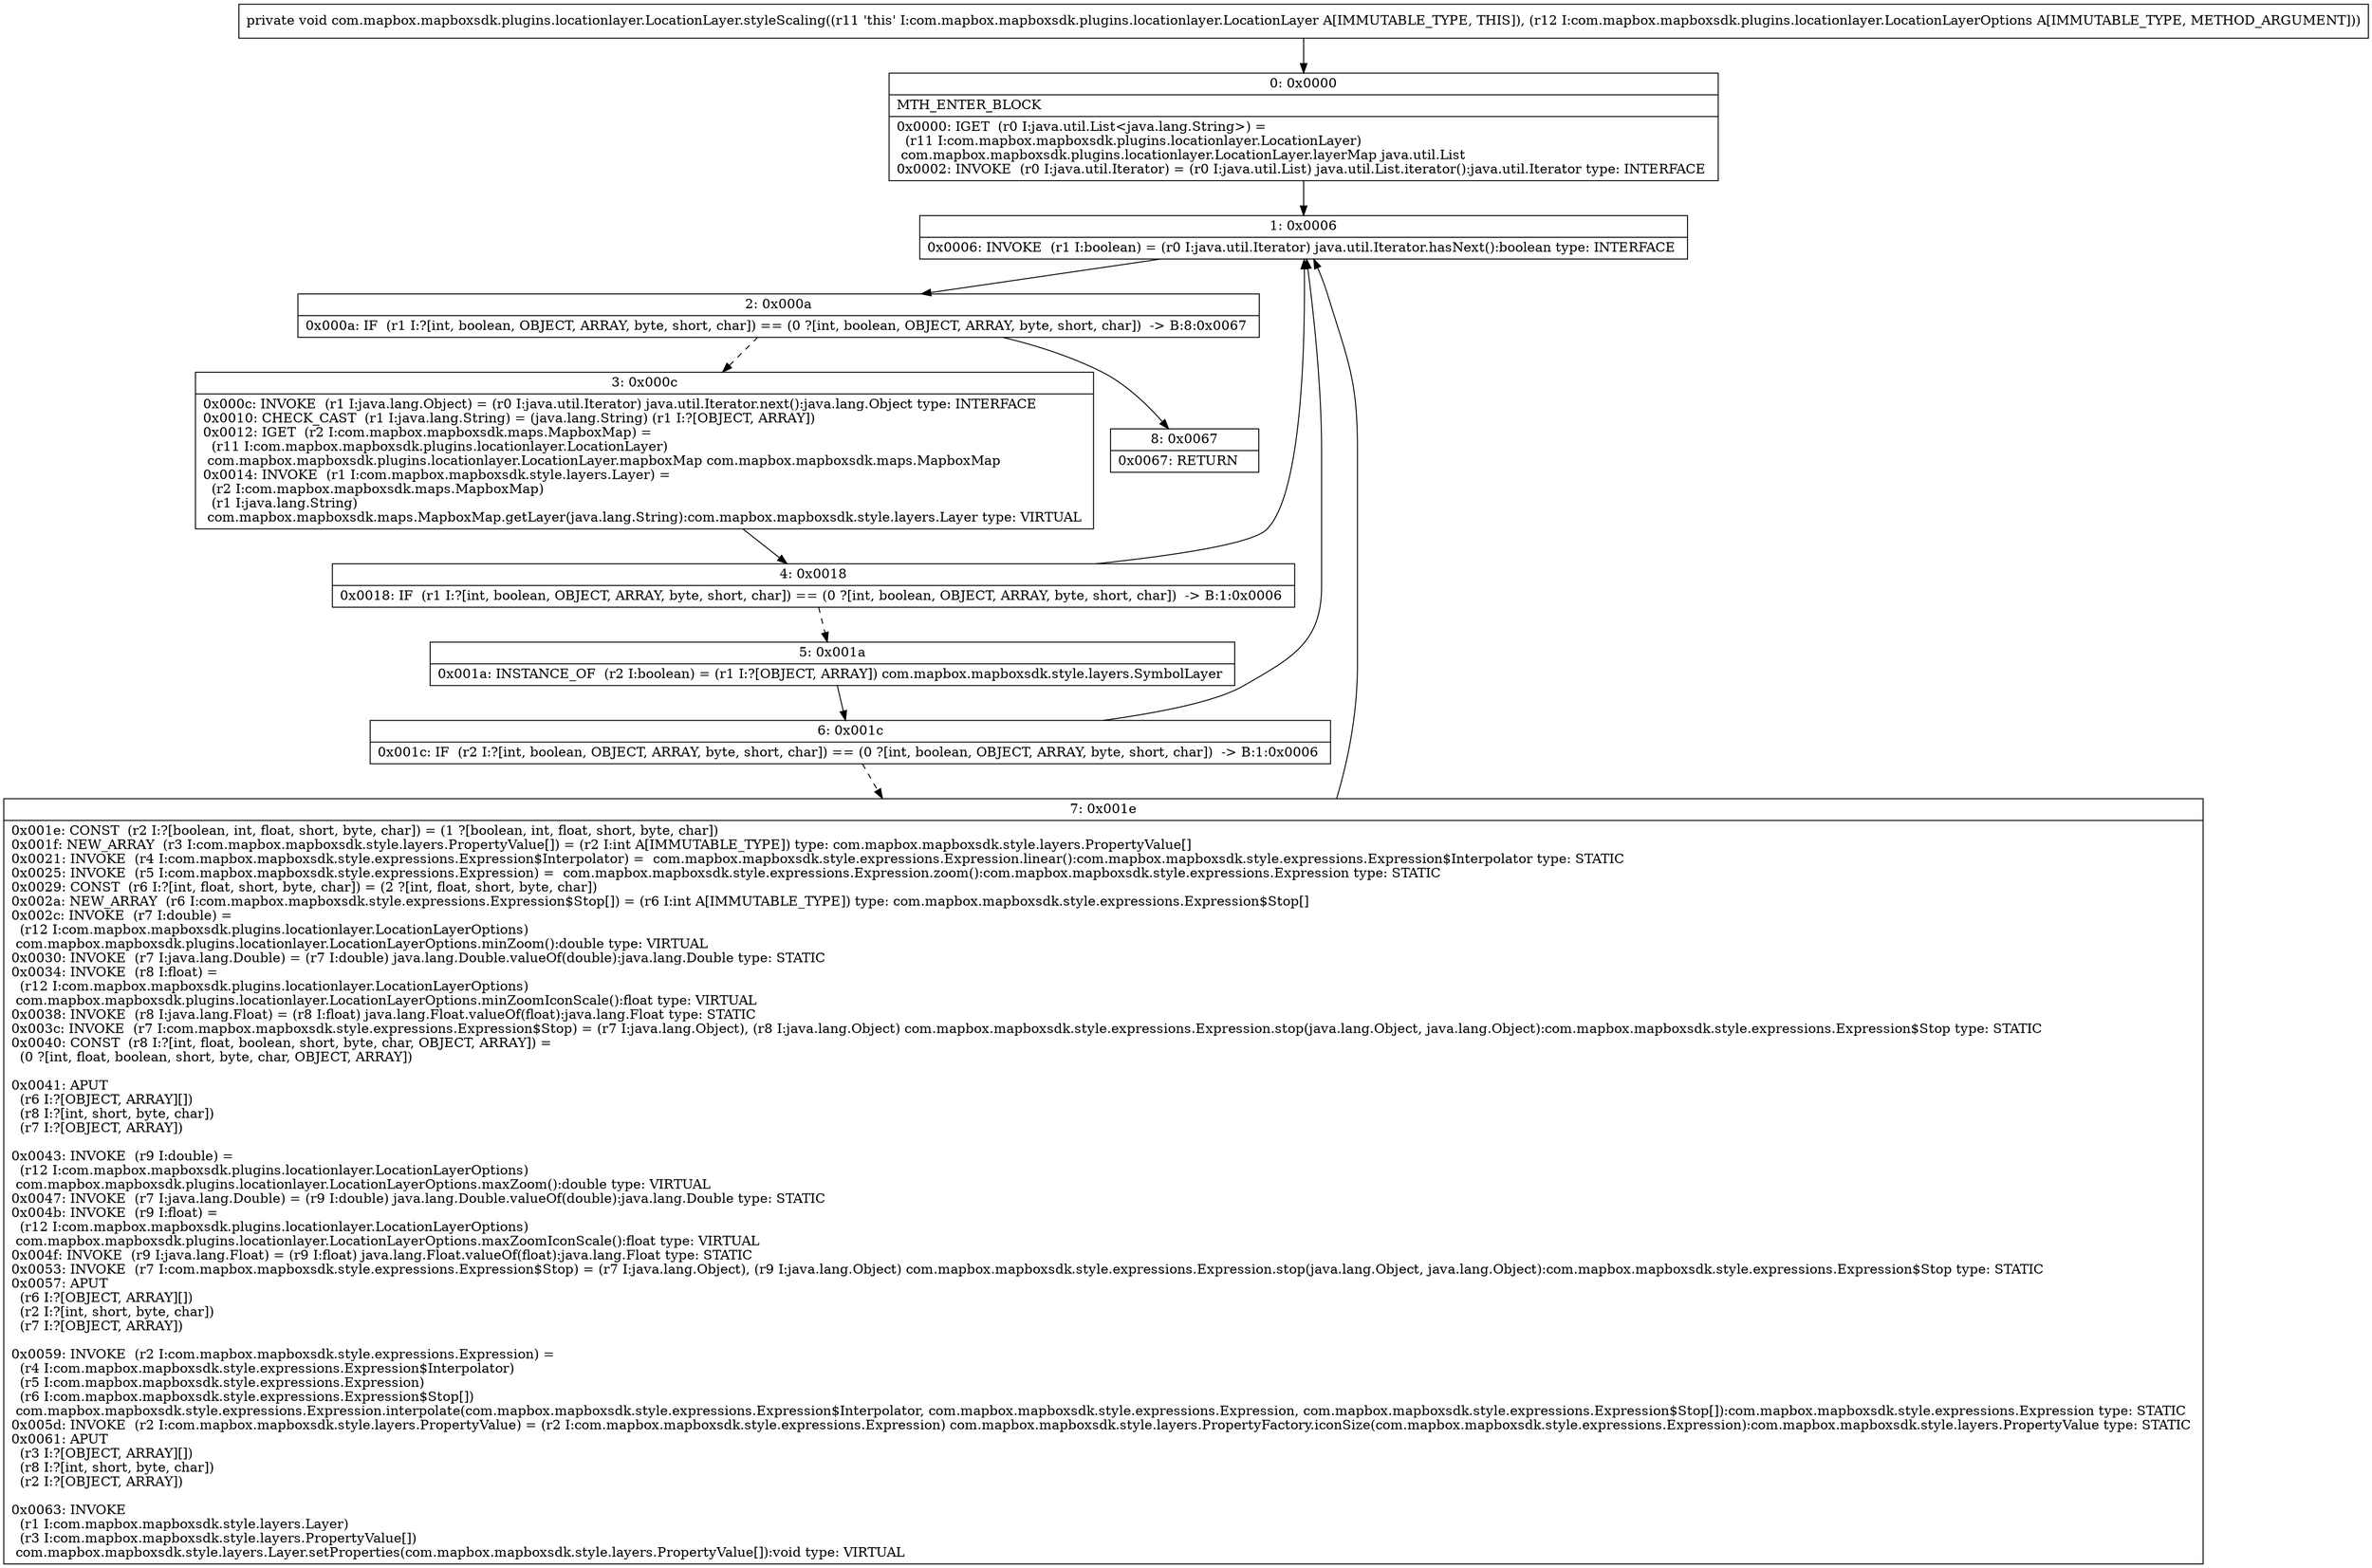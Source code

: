 digraph "CFG forcom.mapbox.mapboxsdk.plugins.locationlayer.LocationLayer.styleScaling(Lcom\/mapbox\/mapboxsdk\/plugins\/locationlayer\/LocationLayerOptions;)V" {
Node_0 [shape=record,label="{0\:\ 0x0000|MTH_ENTER_BLOCK\l|0x0000: IGET  (r0 I:java.util.List\<java.lang.String\>) = \l  (r11 I:com.mapbox.mapboxsdk.plugins.locationlayer.LocationLayer)\l com.mapbox.mapboxsdk.plugins.locationlayer.LocationLayer.layerMap java.util.List \l0x0002: INVOKE  (r0 I:java.util.Iterator) = (r0 I:java.util.List) java.util.List.iterator():java.util.Iterator type: INTERFACE \l}"];
Node_1 [shape=record,label="{1\:\ 0x0006|0x0006: INVOKE  (r1 I:boolean) = (r0 I:java.util.Iterator) java.util.Iterator.hasNext():boolean type: INTERFACE \l}"];
Node_2 [shape=record,label="{2\:\ 0x000a|0x000a: IF  (r1 I:?[int, boolean, OBJECT, ARRAY, byte, short, char]) == (0 ?[int, boolean, OBJECT, ARRAY, byte, short, char])  \-\> B:8:0x0067 \l}"];
Node_3 [shape=record,label="{3\:\ 0x000c|0x000c: INVOKE  (r1 I:java.lang.Object) = (r0 I:java.util.Iterator) java.util.Iterator.next():java.lang.Object type: INTERFACE \l0x0010: CHECK_CAST  (r1 I:java.lang.String) = (java.lang.String) (r1 I:?[OBJECT, ARRAY]) \l0x0012: IGET  (r2 I:com.mapbox.mapboxsdk.maps.MapboxMap) = \l  (r11 I:com.mapbox.mapboxsdk.plugins.locationlayer.LocationLayer)\l com.mapbox.mapboxsdk.plugins.locationlayer.LocationLayer.mapboxMap com.mapbox.mapboxsdk.maps.MapboxMap \l0x0014: INVOKE  (r1 I:com.mapbox.mapboxsdk.style.layers.Layer) = \l  (r2 I:com.mapbox.mapboxsdk.maps.MapboxMap)\l  (r1 I:java.lang.String)\l com.mapbox.mapboxsdk.maps.MapboxMap.getLayer(java.lang.String):com.mapbox.mapboxsdk.style.layers.Layer type: VIRTUAL \l}"];
Node_4 [shape=record,label="{4\:\ 0x0018|0x0018: IF  (r1 I:?[int, boolean, OBJECT, ARRAY, byte, short, char]) == (0 ?[int, boolean, OBJECT, ARRAY, byte, short, char])  \-\> B:1:0x0006 \l}"];
Node_5 [shape=record,label="{5\:\ 0x001a|0x001a: INSTANCE_OF  (r2 I:boolean) = (r1 I:?[OBJECT, ARRAY]) com.mapbox.mapboxsdk.style.layers.SymbolLayer \l}"];
Node_6 [shape=record,label="{6\:\ 0x001c|0x001c: IF  (r2 I:?[int, boolean, OBJECT, ARRAY, byte, short, char]) == (0 ?[int, boolean, OBJECT, ARRAY, byte, short, char])  \-\> B:1:0x0006 \l}"];
Node_7 [shape=record,label="{7\:\ 0x001e|0x001e: CONST  (r2 I:?[boolean, int, float, short, byte, char]) = (1 ?[boolean, int, float, short, byte, char]) \l0x001f: NEW_ARRAY  (r3 I:com.mapbox.mapboxsdk.style.layers.PropertyValue[]) = (r2 I:int A[IMMUTABLE_TYPE]) type: com.mapbox.mapboxsdk.style.layers.PropertyValue[] \l0x0021: INVOKE  (r4 I:com.mapbox.mapboxsdk.style.expressions.Expression$Interpolator) =  com.mapbox.mapboxsdk.style.expressions.Expression.linear():com.mapbox.mapboxsdk.style.expressions.Expression$Interpolator type: STATIC \l0x0025: INVOKE  (r5 I:com.mapbox.mapboxsdk.style.expressions.Expression) =  com.mapbox.mapboxsdk.style.expressions.Expression.zoom():com.mapbox.mapboxsdk.style.expressions.Expression type: STATIC \l0x0029: CONST  (r6 I:?[int, float, short, byte, char]) = (2 ?[int, float, short, byte, char]) \l0x002a: NEW_ARRAY  (r6 I:com.mapbox.mapboxsdk.style.expressions.Expression$Stop[]) = (r6 I:int A[IMMUTABLE_TYPE]) type: com.mapbox.mapboxsdk.style.expressions.Expression$Stop[] \l0x002c: INVOKE  (r7 I:double) = \l  (r12 I:com.mapbox.mapboxsdk.plugins.locationlayer.LocationLayerOptions)\l com.mapbox.mapboxsdk.plugins.locationlayer.LocationLayerOptions.minZoom():double type: VIRTUAL \l0x0030: INVOKE  (r7 I:java.lang.Double) = (r7 I:double) java.lang.Double.valueOf(double):java.lang.Double type: STATIC \l0x0034: INVOKE  (r8 I:float) = \l  (r12 I:com.mapbox.mapboxsdk.plugins.locationlayer.LocationLayerOptions)\l com.mapbox.mapboxsdk.plugins.locationlayer.LocationLayerOptions.minZoomIconScale():float type: VIRTUAL \l0x0038: INVOKE  (r8 I:java.lang.Float) = (r8 I:float) java.lang.Float.valueOf(float):java.lang.Float type: STATIC \l0x003c: INVOKE  (r7 I:com.mapbox.mapboxsdk.style.expressions.Expression$Stop) = (r7 I:java.lang.Object), (r8 I:java.lang.Object) com.mapbox.mapboxsdk.style.expressions.Expression.stop(java.lang.Object, java.lang.Object):com.mapbox.mapboxsdk.style.expressions.Expression$Stop type: STATIC \l0x0040: CONST  (r8 I:?[int, float, boolean, short, byte, char, OBJECT, ARRAY]) = \l  (0 ?[int, float, boolean, short, byte, char, OBJECT, ARRAY])\l \l0x0041: APUT  \l  (r6 I:?[OBJECT, ARRAY][])\l  (r8 I:?[int, short, byte, char])\l  (r7 I:?[OBJECT, ARRAY])\l \l0x0043: INVOKE  (r9 I:double) = \l  (r12 I:com.mapbox.mapboxsdk.plugins.locationlayer.LocationLayerOptions)\l com.mapbox.mapboxsdk.plugins.locationlayer.LocationLayerOptions.maxZoom():double type: VIRTUAL \l0x0047: INVOKE  (r7 I:java.lang.Double) = (r9 I:double) java.lang.Double.valueOf(double):java.lang.Double type: STATIC \l0x004b: INVOKE  (r9 I:float) = \l  (r12 I:com.mapbox.mapboxsdk.plugins.locationlayer.LocationLayerOptions)\l com.mapbox.mapboxsdk.plugins.locationlayer.LocationLayerOptions.maxZoomIconScale():float type: VIRTUAL \l0x004f: INVOKE  (r9 I:java.lang.Float) = (r9 I:float) java.lang.Float.valueOf(float):java.lang.Float type: STATIC \l0x0053: INVOKE  (r7 I:com.mapbox.mapboxsdk.style.expressions.Expression$Stop) = (r7 I:java.lang.Object), (r9 I:java.lang.Object) com.mapbox.mapboxsdk.style.expressions.Expression.stop(java.lang.Object, java.lang.Object):com.mapbox.mapboxsdk.style.expressions.Expression$Stop type: STATIC \l0x0057: APUT  \l  (r6 I:?[OBJECT, ARRAY][])\l  (r2 I:?[int, short, byte, char])\l  (r7 I:?[OBJECT, ARRAY])\l \l0x0059: INVOKE  (r2 I:com.mapbox.mapboxsdk.style.expressions.Expression) = \l  (r4 I:com.mapbox.mapboxsdk.style.expressions.Expression$Interpolator)\l  (r5 I:com.mapbox.mapboxsdk.style.expressions.Expression)\l  (r6 I:com.mapbox.mapboxsdk.style.expressions.Expression$Stop[])\l com.mapbox.mapboxsdk.style.expressions.Expression.interpolate(com.mapbox.mapboxsdk.style.expressions.Expression$Interpolator, com.mapbox.mapboxsdk.style.expressions.Expression, com.mapbox.mapboxsdk.style.expressions.Expression$Stop[]):com.mapbox.mapboxsdk.style.expressions.Expression type: STATIC \l0x005d: INVOKE  (r2 I:com.mapbox.mapboxsdk.style.layers.PropertyValue) = (r2 I:com.mapbox.mapboxsdk.style.expressions.Expression) com.mapbox.mapboxsdk.style.layers.PropertyFactory.iconSize(com.mapbox.mapboxsdk.style.expressions.Expression):com.mapbox.mapboxsdk.style.layers.PropertyValue type: STATIC \l0x0061: APUT  \l  (r3 I:?[OBJECT, ARRAY][])\l  (r8 I:?[int, short, byte, char])\l  (r2 I:?[OBJECT, ARRAY])\l \l0x0063: INVOKE  \l  (r1 I:com.mapbox.mapboxsdk.style.layers.Layer)\l  (r3 I:com.mapbox.mapboxsdk.style.layers.PropertyValue[])\l com.mapbox.mapboxsdk.style.layers.Layer.setProperties(com.mapbox.mapboxsdk.style.layers.PropertyValue[]):void type: VIRTUAL \l}"];
Node_8 [shape=record,label="{8\:\ 0x0067|0x0067: RETURN   \l}"];
MethodNode[shape=record,label="{private void com.mapbox.mapboxsdk.plugins.locationlayer.LocationLayer.styleScaling((r11 'this' I:com.mapbox.mapboxsdk.plugins.locationlayer.LocationLayer A[IMMUTABLE_TYPE, THIS]), (r12 I:com.mapbox.mapboxsdk.plugins.locationlayer.LocationLayerOptions A[IMMUTABLE_TYPE, METHOD_ARGUMENT])) }"];
MethodNode -> Node_0;
Node_0 -> Node_1;
Node_1 -> Node_2;
Node_2 -> Node_3[style=dashed];
Node_2 -> Node_8;
Node_3 -> Node_4;
Node_4 -> Node_1;
Node_4 -> Node_5[style=dashed];
Node_5 -> Node_6;
Node_6 -> Node_1;
Node_6 -> Node_7[style=dashed];
Node_7 -> Node_1;
}

